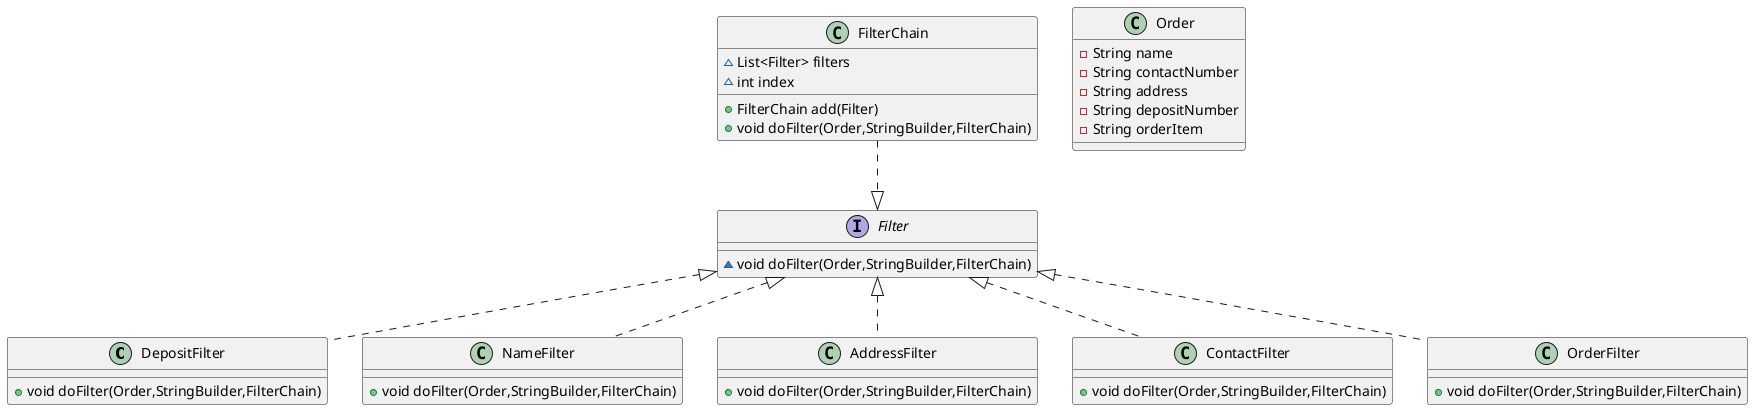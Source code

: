 @startuml
class DepositFilter {
+ void doFilter(Order,StringBuilder,FilterChain)
}
class FilterChain {
~ List<Filter> filters
~ int index
+ FilterChain add(Filter)
+ void doFilter(Order,StringBuilder,FilterChain)
}
class Order {
- String name
- String contactNumber
- String address
- String depositNumber
- String orderItem
}
class NameFilter {
+ void doFilter(Order,StringBuilder,FilterChain)
}
interface Filter {
~ void doFilter(Order,StringBuilder,FilterChain)
}
class AddressFilter {
+ void doFilter(Order,StringBuilder,FilterChain)
}
class ContactFilter {
+ void doFilter(Order,StringBuilder,FilterChain)
}
class OrderFilter {
+ void doFilter(Order,StringBuilder,FilterChain)
}


Filter <|.. DepositFilter
Filter <|.up. FilterChain
Filter <|.. NameFilter
Filter <|.. AddressFilter
Filter <|.. ContactFilter
Filter <|.. OrderFilter
@enduml